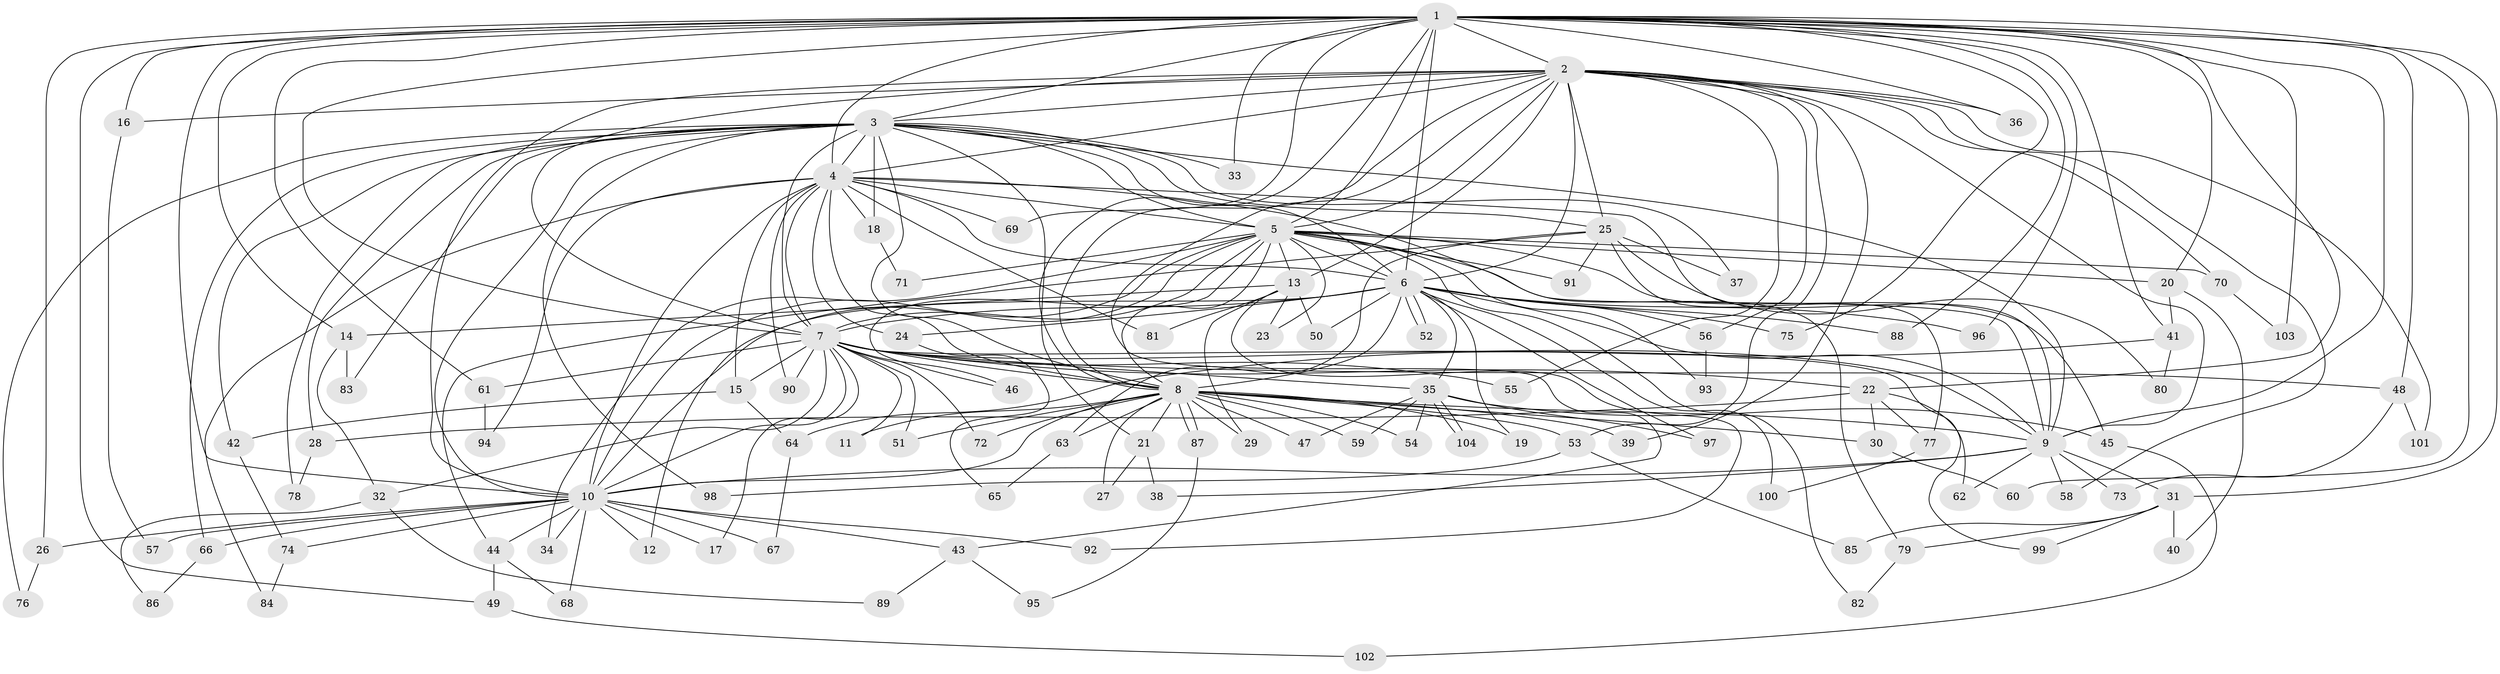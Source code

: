 // Generated by graph-tools (version 1.1) at 2025/49/03/09/25 03:49:34]
// undirected, 104 vertices, 233 edges
graph export_dot {
graph [start="1"]
  node [color=gray90,style=filled];
  1;
  2;
  3;
  4;
  5;
  6;
  7;
  8;
  9;
  10;
  11;
  12;
  13;
  14;
  15;
  16;
  17;
  18;
  19;
  20;
  21;
  22;
  23;
  24;
  25;
  26;
  27;
  28;
  29;
  30;
  31;
  32;
  33;
  34;
  35;
  36;
  37;
  38;
  39;
  40;
  41;
  42;
  43;
  44;
  45;
  46;
  47;
  48;
  49;
  50;
  51;
  52;
  53;
  54;
  55;
  56;
  57;
  58;
  59;
  60;
  61;
  62;
  63;
  64;
  65;
  66;
  67;
  68;
  69;
  70;
  71;
  72;
  73;
  74;
  75;
  76;
  77;
  78;
  79;
  80;
  81;
  82;
  83;
  84;
  85;
  86;
  87;
  88;
  89;
  90;
  91;
  92;
  93;
  94;
  95;
  96;
  97;
  98;
  99;
  100;
  101;
  102;
  103;
  104;
  1 -- 2;
  1 -- 3;
  1 -- 4;
  1 -- 5;
  1 -- 6;
  1 -- 7;
  1 -- 8;
  1 -- 9;
  1 -- 10;
  1 -- 14;
  1 -- 16;
  1 -- 20;
  1 -- 22;
  1 -- 26;
  1 -- 31;
  1 -- 33;
  1 -- 36;
  1 -- 41;
  1 -- 48;
  1 -- 49;
  1 -- 60;
  1 -- 61;
  1 -- 69;
  1 -- 75;
  1 -- 88;
  1 -- 96;
  1 -- 103;
  2 -- 3;
  2 -- 4;
  2 -- 5;
  2 -- 6;
  2 -- 7;
  2 -- 8;
  2 -- 9;
  2 -- 10;
  2 -- 13;
  2 -- 16;
  2 -- 25;
  2 -- 36;
  2 -- 39;
  2 -- 43;
  2 -- 53;
  2 -- 55;
  2 -- 56;
  2 -- 58;
  2 -- 70;
  2 -- 101;
  3 -- 4;
  3 -- 5;
  3 -- 6;
  3 -- 7;
  3 -- 8;
  3 -- 9;
  3 -- 10;
  3 -- 18;
  3 -- 21;
  3 -- 25;
  3 -- 28;
  3 -- 33;
  3 -- 37;
  3 -- 42;
  3 -- 66;
  3 -- 76;
  3 -- 78;
  3 -- 83;
  3 -- 98;
  4 -- 5;
  4 -- 6;
  4 -- 7;
  4 -- 8;
  4 -- 9;
  4 -- 10;
  4 -- 15;
  4 -- 18;
  4 -- 24;
  4 -- 69;
  4 -- 79;
  4 -- 81;
  4 -- 84;
  4 -- 90;
  4 -- 94;
  5 -- 6;
  5 -- 7;
  5 -- 8;
  5 -- 9;
  5 -- 10;
  5 -- 12;
  5 -- 13;
  5 -- 20;
  5 -- 23;
  5 -- 34;
  5 -- 45;
  5 -- 46;
  5 -- 70;
  5 -- 71;
  5 -- 82;
  5 -- 91;
  5 -- 93;
  6 -- 7;
  6 -- 8;
  6 -- 9;
  6 -- 10;
  6 -- 19;
  6 -- 24;
  6 -- 35;
  6 -- 50;
  6 -- 52;
  6 -- 52;
  6 -- 56;
  6 -- 75;
  6 -- 88;
  6 -- 96;
  6 -- 97;
  6 -- 100;
  7 -- 8;
  7 -- 9;
  7 -- 10;
  7 -- 11;
  7 -- 15;
  7 -- 17;
  7 -- 22;
  7 -- 32;
  7 -- 35;
  7 -- 46;
  7 -- 48;
  7 -- 51;
  7 -- 55;
  7 -- 61;
  7 -- 72;
  7 -- 90;
  7 -- 99;
  8 -- 9;
  8 -- 10;
  8 -- 11;
  8 -- 19;
  8 -- 21;
  8 -- 27;
  8 -- 29;
  8 -- 30;
  8 -- 39;
  8 -- 47;
  8 -- 51;
  8 -- 53;
  8 -- 54;
  8 -- 59;
  8 -- 63;
  8 -- 72;
  8 -- 87;
  8 -- 87;
  9 -- 10;
  9 -- 31;
  9 -- 38;
  9 -- 58;
  9 -- 62;
  9 -- 73;
  10 -- 12;
  10 -- 17;
  10 -- 26;
  10 -- 34;
  10 -- 43;
  10 -- 44;
  10 -- 57;
  10 -- 66;
  10 -- 67;
  10 -- 68;
  10 -- 74;
  10 -- 92;
  13 -- 14;
  13 -- 23;
  13 -- 29;
  13 -- 50;
  13 -- 81;
  13 -- 92;
  14 -- 32;
  14 -- 83;
  15 -- 42;
  15 -- 64;
  16 -- 57;
  18 -- 71;
  20 -- 40;
  20 -- 41;
  21 -- 27;
  21 -- 38;
  22 -- 28;
  22 -- 30;
  22 -- 62;
  22 -- 77;
  24 -- 65;
  25 -- 37;
  25 -- 44;
  25 -- 63;
  25 -- 77;
  25 -- 80;
  25 -- 91;
  26 -- 76;
  28 -- 78;
  30 -- 60;
  31 -- 40;
  31 -- 79;
  31 -- 85;
  31 -- 99;
  32 -- 86;
  32 -- 89;
  35 -- 45;
  35 -- 47;
  35 -- 54;
  35 -- 59;
  35 -- 97;
  35 -- 104;
  35 -- 104;
  41 -- 64;
  41 -- 80;
  42 -- 74;
  43 -- 89;
  43 -- 95;
  44 -- 49;
  44 -- 68;
  45 -- 102;
  48 -- 73;
  48 -- 101;
  49 -- 102;
  53 -- 85;
  53 -- 98;
  56 -- 93;
  61 -- 94;
  63 -- 65;
  64 -- 67;
  66 -- 86;
  70 -- 103;
  74 -- 84;
  77 -- 100;
  79 -- 82;
  87 -- 95;
}
